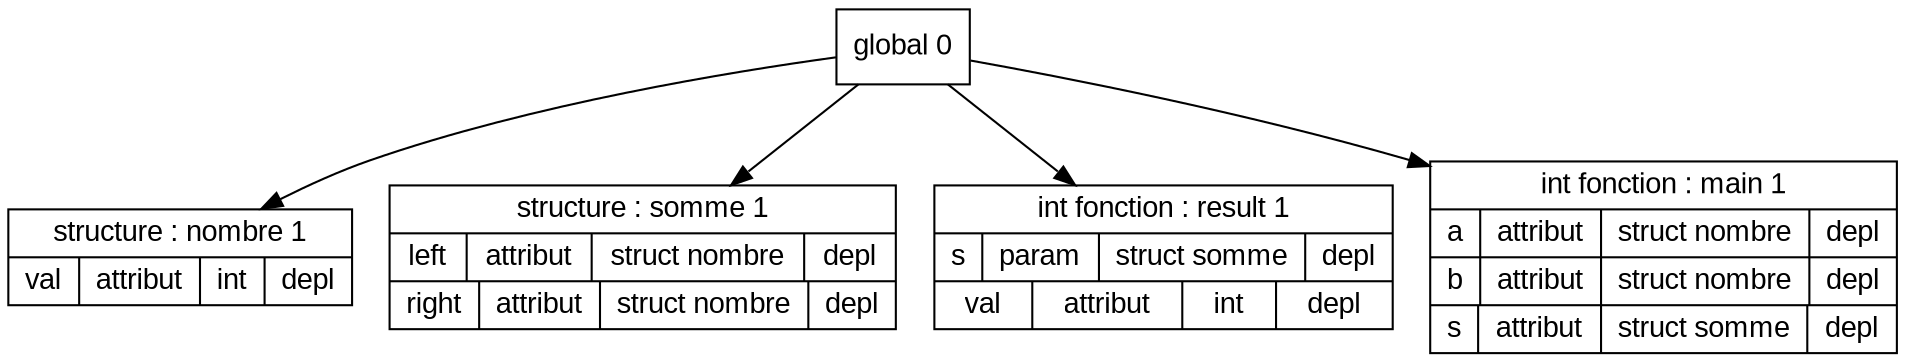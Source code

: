 digraph "tds"{

	node [fontname="Arial"];

	N1 [shape=record label="{ structure : nombre 1
	| { val | attribut | int | depl }
	}"];

	N2 [shape=record label="{ structure : somme 1
	| { left | attribut | struct nombre | depl }
	| { right | attribut | struct nombre | depl }
	}"];

	N3 [shape=record label="{ int fonction : result 1
	| { s | param | struct somme | depl }
	| { val | attribut | int | depl }
	}"];

	N4 [shape=record label="{ int fonction : main 1
	| { a | attribut | struct nombre | depl }
	| { b | attribut | struct nombre | depl }
	| { s | attribut | struct somme | depl }
	}"];

	N0 [shape=record label="{ global 0
	}"];


	N0 -> N1; 
	N0 -> N2; 
	N0 -> N3; 
	N0 -> N4; 
}
